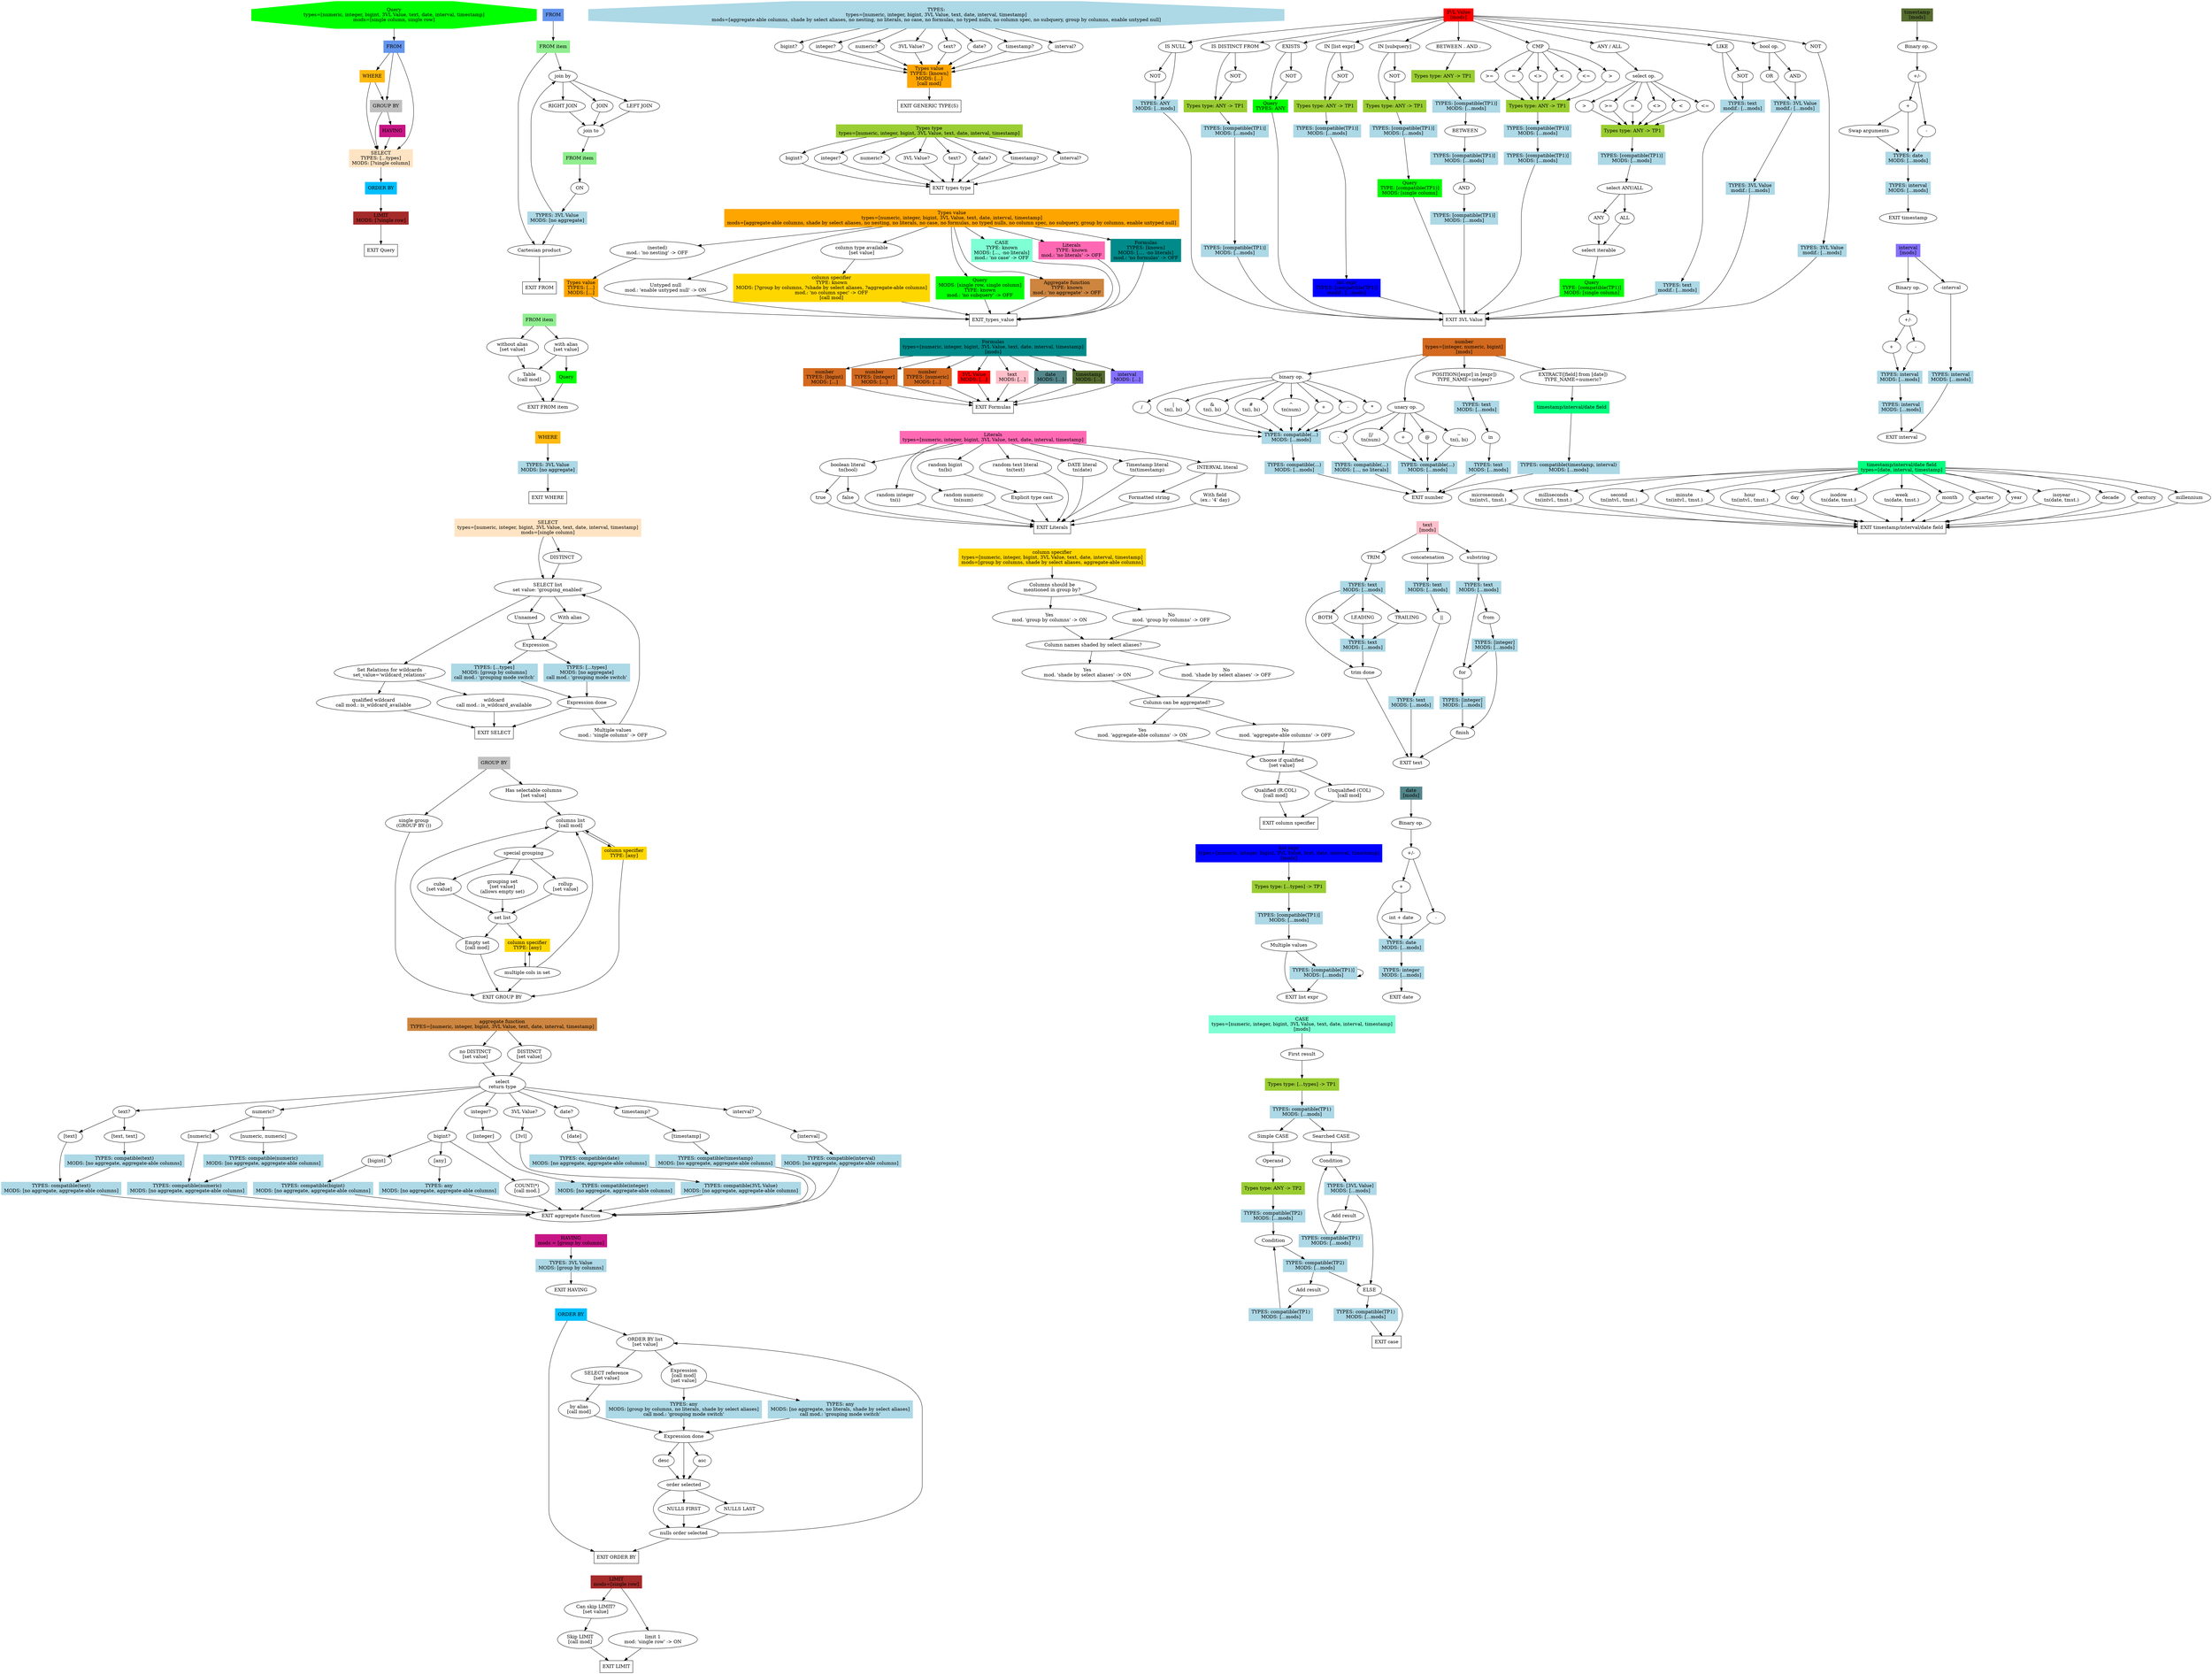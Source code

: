 # Structure is ALWAYS as follows:
# 1. General rule is place function definitions inside their own subgraphs.
# 2. Functional node begins from the node_name node.

# 3. Function definitions & calls look as follows:
# 1) Definitions:
# subgraph def_{node_name} {
#     {node_name} [
#         TYPES="[{type_name}, ...]" (multiple type variants can be choosen, none can be choosen)
#         MODS="[{mod_name}, ...]"
#         uses_wrapped_types="true" (whether to wrap types into the subgraph's type, if subgraph has an inner type)
#         ...
#     ]
#     EXIT_{node_name} [label="EXIT {node_label}"]
#     ...
# }
# 2) Calls (execution will move to a root of a different subgraph):
#     call{caller_num}_{node_name} [
#         TYPES="[{type_name}, ...]" OR "[any]" OR "[known]" OR "[compatible]" OR "[...]" (passes all argument types further),
#         MODS="[{mod_name}, ...]" OR "[...]" (passes all argument modifiers further),
#         ...
#     ]
#
# TYPE, TYPES and MOD in definitions are only for type-checking.
# All specified types of modifiers (TYPE, TYPES, MOD) are required to be passed by caller.
# If TYPES="[any]", all types are selected.
# If TYPES="[compatible]" or TYPES="[known]", the types are popped from the reprective stacks.
# from the respective stacks

# 4. Typed node (with a question mark at the end in definition label):
# {node_name} [TYPE_NAME="type_name"]
# TYPE_NAME is the name of a type listed in function declaration.
# The node will be turned off or on respective to the types passed to function call.

# 4.1 A node with a modifier
# {node_name} [modifier="[trig_name]", modifier_mode="on"/"off"]
# if `modifier` is present in the modifiers, turn the node on or off according to the modifier_mode.

# 4.2 A node with a call modifier
# {node_name} [call_modifier="[call_trig_name]"]
# if the function corresponding to call_trig_name returns true (handler registered in code),
# the node is on. Otherwise, it is off.

# 5. Exit a callable node:
# EXIT_{node_name} [label="EXIT {node_label}"]

# 6. Call a callable node with params:
# call{caller_num}_{node_name} [TYPES={...}, MODS={...}, ...]
# ... -> call...
# there can be multiple callers, so each caller should have a unique id
# values of TYPES and MOD are exact mathes to those in definition

# 7. Call a callable node without params:
# call{caller_num}_{node_name} [...]
# ... -> call...

# 8. These are ignored:
# 1) ... -> ... [color=none]
# 2) Graphviz params in [] (label, shape...)

# 9. Define a node before referencing it:
# FROM []
# Query -> FROM

# 10. Don't do this:
# ... -> ... -> ...

# 11. subgraph ignore {} is completely ignored

# 12. Do NOT use block comments /* */

# 13 [temporary]. Mark nodes that will generate a literal value with 100%
# probability as node[literal="t"]

# 14. To use modifiers provided in arguments, mark a node with modifier="MOD. NAME", modifier_mode="off" / modifier_mode="on"

digraph G {
    subgraph def_Query {
        Query [TYPES="[numeric, integer, bigint, 3VL Value, text, date, interval, timestamp]", MODS="[single column, single row]", label="Query\ntypes=[numeric, integer, bigint, 3VL Value, text, date, interval, timestamp]\nmods=[single column, single row]", shape=octagon, style=filled, color=green]
        EXIT_Query [label="EXIT Query", shape=rectangle]

        call0_FROM [label="FROM", shape=rectangle, color=cornflowerblue, style=filled]
        Query -> call0_FROM

        call0_WHERE [label="WHERE", shape=rectangle, style=filled, color=darkgoldenrod1]
        call0_FROM -> call0_WHERE

        call0_SELECT [label="SELECT\nTYPES: [...types]\nMODS: [?single column]", TYPES="[...]", MODS="[?single column]", shape=rectangle, style=filled, color=bisque]
        call0_WHERE -> call0_SELECT
        call0_FROM -> call0_SELECT
        
        call0_GROUP_BY [label="GROUP BY", shape=rectangle, style=filled, color=gray]
        call0_WHERE -> call0_GROUP_BY
        call0_FROM -> call0_GROUP_BY
        call0_GROUP_BY -> call0_SELECT

        call0_HAVING [label="HAVING", shape=rectangle, style=filled, color=mediumvioletred]
        call0_GROUP_BY -> call0_HAVING
        call0_HAVING -> call0_SELECT

        call0_ORDER_BY [label="ORDER BY", shape=rectangle, style=filled, color=deepskyblue]
        call0_SELECT -> call0_ORDER_BY

        call0_LIMIT [label="LIMIT\nMODS: [?single row]", MODS="[?single row]", shape=rectangle, style=filled, color=brown]
        call0_ORDER_BY -> call0_LIMIT
        call0_LIMIT -> EXIT_Query
    }

    subgraph def_FROM {
        FROM [shape=rectangle, color=cornflowerblue, style=filled]
        EXIT_FROM [label="EXIT FROM", shape=rectangle]

        // FROM -> EXIT_FROM

        call0_FROM_item [label="FROM item", shape=rectangle, style=filled, color=lightgreen]
        FROM -> call0_FROM_item

        FROM_join_by [label="join by"]
        call0_FROM_item -> FROM_join_by

        FROM_join_to [label="join to"]

        FROM_join_join [label="JOIN"]
        FROM_join_by -> FROM_join_join
        FROM_join_join -> FROM_join_to
        FROM_left_join [label="LEFT JOIN"]
        FROM_join_by -> FROM_left_join
        FROM_left_join -> FROM_join_to
        FROM_right_join [label="RIGHT JOIN"]
        FROM_join_by -> FROM_right_join
        FROM_right_join -> FROM_join_to
        // Reason for turning off: FULL JOIN is only supported with merge-joinable or hash-joinable join conditions
        // To turn this on, you have to provide 'no subquery' and possibly other mods to 'on' in case of full outer join
        // FROM_full_join [label="FULL JOIN"]
        // FROM_join_by -> FROM_full_join
        // FROM_full_join -> FROM_join_to

        FROM_join_on [label="ON"]
        call1_FROM_item [label="FROM item", shape=rectangle, style=filled, color=lightgreen]
        FROM_join_to -> call1_FROM_item
        call1_FROM_item -> FROM_join_on

        call83_types [TYPES="[3VL Value]", MODS="[no aggregate]", label="TYPES: 3VL Value\nMODS: [no aggregate]", shape=rectangle, style=filled, color=lightblue]
        FROM_join_on -> call83_types
        call83_types -> FROM_join_by

        FROM_cartesian_product [label="Cartesian product"]
        FROM_cartesian_product -> EXIT_FROM
        call0_FROM_item -> FROM_cartesian_product
        // FROM_cartesian_product -> call0_FROM_item
        call83_types -> FROM_cartesian_product
    }

    subgraph def_FROM_item {
        FROM_item [label="FROM item", shape=rectangle, style=filled, color=lightgreen]
        EXIT_FROM_item [label="EXIT FROM item"]

        FROM_item_alias [label="with alias\n[set value]", set_value="available_table_names"]
        FROM_item -> FROM_item_alias

        FROM_item_no_alias [label="without alias\n[set value]", set_value="available_table_names"]
        FROM_item -> FROM_item_no_alias

        FROM_item_table [label="Table\n[call mod]", call_modifier="from_table_names_available"]
        FROM_item_no_alias -> FROM_item_table
        FROM_item_alias -> FROM_item_table
        FROM_item_table -> EXIT_FROM_item

        call0_Query [label="Query", shape=rectangle, TYPES="[any]", MODS="[]", style=filled, color=green]
        FROM_item_alias -> call0_Query
        call0_Query -> EXIT_FROM_item
    }

    subgraph def_WHERE {
        WHERE [label="WHERE", shape=rectangle, style=filled, color=darkgoldenrod1]
        EXIT_WHERE [label="EXIT WHERE", shape=rectangle]

        call53_types [TYPES="[3VL Value]", MODS="[no aggregate]", label="TYPES: 3VL Value\nMODS: [no aggregate]", shape=rectangle, style=filled, color=lightblue]
        WHERE -> call53_types
        call53_types -> EXIT_WHERE
    }

    subgraph def_SELECT {
        SELECT [TYPES="[numeric, integer, bigint, 3VL Value, text, date, interval, timestamp]", MODS="[single column]", label="SELECT\ntypes=[numeric, integer, bigint, 3VL Value, text, date, interval, timestamp]\nmods=[single column]", shape=rectangle, style=filled, color=bisque]
        EXIT_SELECT [label="EXIT SELECT", shape=rectangle]

        SELECT_DISTINCT [label="DISTINCT"]
        SELECT -> SELECT_DISTINCT

        SELECT_list [label="SELECT list\nset value: 'grouping_enabled'", set_value="grouping_enabled"]
        SELECT_DISTINCT -> SELECT_list
        SELECT -> SELECT_list
        SELECT_list_multiple_values [label="Multiple values\nmod.: 'single column' -> OFF", modifier="single column", modifier_mode="off"]
        SELECT_list_multiple_values -> SELECT_list

        SELECT_unnamed_expr [label="Unnamed"]
        SELECT_expr_with_alias [label="With alias"]
        SELECT_list -> SELECT_unnamed_expr
        SELECT_list -> SELECT_expr_with_alias

        select_expr [label="Expression"]
        SELECT_unnamed_expr -> select_expr
        SELECT_expr_with_alias -> select_expr
        select_expr_done [label="Expression done"]
        select_expr_done -> SELECT_list_multiple_values
        select_expr_done -> EXIT_SELECT
        call73_types [label="TYPES: [...types]\nMODS: [group by columns]\ncall mod.: 'grouping mode switch'", TYPES="[...]", MODS="[group by columns]", call_modifier="grouping mode switch", shape=rectangle, style=filled, color=lightblue]
        select_expr -> call73_types
        call73_types -> select_expr_done
        call54_types [label="TYPES: [...types]\nMODS: [no aggregate]\ncall mod.: 'grouping mode switch'", TYPES="[...]", MODS="[no aggregate]", call_modifier="grouping mode switch", shape=rectangle, style=filled, color=lightblue]
        select_expr -> call54_types
        call54_types -> select_expr_done

        SELECT_tables_eligible_for_wildcard [label="Set Relations for wildcards\nset_value='wildcard_relations'", set_value="wildcard_relations"]
        SELECT_list -> SELECT_tables_eligible_for_wildcard

        SELECT_wildcard [label="wildcard\ncall mod.: is_wildcard_available", call_modifier="is_wildcard_available"]
        SELECT_tables_eligible_for_wildcard -> SELECT_wildcard
        // SELECT_wildcard -> SELECT_list_multiple_values
        SELECT_wildcard -> EXIT_SELECT

        SELECT_qualified_wildcard [label="qualified wildcard\ncall mod.: is_wildcard_available", call_modifier="is_wildcard_available"]
        SELECT_tables_eligible_for_wildcard -> SELECT_qualified_wildcard
        // SELECT_qualified_wildcard -> SELECT_list_multiple_values
        SELECT_qualified_wildcard -> EXIT_SELECT
    }

    subgraph def_GROUP_BY {
        GROUP_BY [label="GROUP BY", shape=rectangle, style=filled, color=gray]
        EXIT_GROUP_BY [label="EXIT GROUP BY"]

        group_by_single_group [label="single group\n(GROUP BY ())"]
        GROUP_BY -> group_by_single_group
        group_by_single_group -> EXIT_GROUP_BY

        has_accessible_columns [label="Has selectable columns\n[set value]", set_value="has_accessible_cols"]
        GROUP_BY -> has_accessible_columns
        grouping_column_list [label="columns list\n[call mod]", call_modifier="has_accessible_cols_mod"]
        has_accessible_columns -> grouping_column_list

        call1_column_spec [TYPES="[any]", MODS="[]", label="column specifier\nTYPE: [any]", shape=rectangle, style=filled, color=gold]
        grouping_column_list -> call1_column_spec
        call1_column_spec -> grouping_column_list
        call1_column_spec -> EXIT_GROUP_BY

        special_grouping [label="special grouping"]
        grouping_column_list -> special_grouping
        set_list [label="set list"]
        set_list_empty_allowed [label="Empty set\n[call mod]", call_modifier="empty set allowed"]
        set_list -> set_list_empty_allowed
        // set_list_empty_allowed -> set_list
        set_list_empty_allowed -> grouping_column_list
        set_list_empty_allowed -> EXIT_GROUP_BY

        grouping_rollup [label="rollup\n[set value]", set_value="is_grouping_sets"]
        special_grouping -> grouping_rollup
        grouping_rollup -> set_list

        grouping_cube [label="cube\n[set value]", set_value="is_grouping_sets"]
        special_grouping -> grouping_cube
        grouping_cube -> set_list

        grouping_set [label="grouping set\n[set value]\n(allows empty set)", set_value="is_grouping_sets"]
        special_grouping -> grouping_set
        grouping_set -> set_list

        call2_column_spec [TYPES="[any]", MODS="[]", label="column specifier\nTYPE: [any]", shape=rectangle, style=filled, color=gold]
        set_list -> call2_column_spec
        // call2_column_spec -> set_list
        set_multiple [label="multiple cols in set"]
        call2_column_spec -> set_multiple
        set_multiple -> call2_column_spec
        set_multiple -> EXIT_GROUP_BY
        set_multiple -> grouping_column_list
    }

    subgraph def_aggregate_function {
        aggregate_function [TYPES="[numeric, integer, bigint, 3VL Value, text, date, interval, timestamp]", label="aggregate function\nTYPES=[numeric, integer, bigint, 3VL Value, text, date, interval, timestamp]", shape=rectangle, style=filled, color=peru]
        EXIT_aggregate_function [label="EXIT aggregate function"]

        aggregate_select_return_type [label="select\nreturn type"]
        aggregate_not_distinct[label="no DISTINCT\n[set value]", set_value="distinct_aggr"]
        aggregate_function -> aggregate_not_distinct
        aggregate_not_distinct -> aggregate_select_return_type
        aggregate_distinct[label="DISTINCT\n[set value]", set_value="distinct_aggr"]
        aggregate_function -> aggregate_distinct
        aggregate_distinct -> aggregate_select_return_type


        aggregate_select_type_text[TYPE_NAME="text", label="text?"]
        aggregate_select_return_type -> aggregate_select_type_text

        arg_single_text [label="[text]"]
        aggregate_select_type_text -> arg_single_text
        call63_types [TYPES="[compatible]", label="TYPES: compatible(text)\nMODS: [no aggregate, aggregate-able columns]", MODS="[no aggregate, aggregate-able columns]", shape=rectangle, style=filled, color=lightblue]
        arg_single_text -> call63_types
        call63_types -> EXIT_aggregate_function

        arg_double_text [label="[text, text]"]
        call74_types [TYPES="[compatible]", label="TYPES: compatible(text)\nMODS: [no aggregate, aggregate-able columns]", MODS="[no aggregate, aggregate-able columns]", shape=rectangle, style=filled, color=lightblue]
        aggregate_select_type_text -> arg_double_text
        arg_double_text -> call74_types
        call74_types -> call63_types


        aggregate_select_type_numeric[TYPE_NAME="numeric", label="numeric?"]
        aggregate_select_return_type -> aggregate_select_type_numeric

        arg_single_numeric [label="[numeric]"]
        aggregate_select_type_numeric -> arg_single_numeric
        call66_types [TYPES="[compatible]", label="TYPES: compatible(numeric)\nMODS: [no aggregate, aggregate-able columns]", MODS="[no aggregate, aggregate-able columns]", shape=rectangle, style=filled, color=lightblue]
        arg_single_numeric -> call66_types
        call66_types -> EXIT_aggregate_function
        
        arg_double_numeric [label="[numeric, numeric]"]
        aggregate_select_type_numeric -> arg_double_numeric   
        call68_types[TYPES="[compatible]", label="TYPES: compatible(numeric)\nMODS: [no aggregate, aggregate-able columns]", MODS="[no aggregate, aggregate-able columns]", shape=rectangle, style=filled, color=lightblue]
        arg_double_numeric -> call68_types
        call68_types -> call66_types


        aggregate_select_type_bigint[TYPE_NAME="bigint", label="bigint?"]
        aggregate_select_return_type -> aggregate_select_type_bigint

        arg_bigint [label="[bigint]"]
        aggregate_select_type_bigint -> arg_bigint
        call75_types [TYPES="[compatible]", label="TYPES: compatible(bigint)\nMODS: [no aggregate, aggregate-able columns]", MODS="[no aggregate, aggregate-able columns]", shape=rectangle, style=filled, color=lightblue]
        arg_bigint -> call75_types
        call75_types -> EXIT_aggregate_function

        arg_bigint_any [label="[any]"]
        aggregate_select_type_bigint -> arg_bigint_any
        call65_types [TYPES="[any]", label="TYPES: any\nMODS: [no aggregate, aggregate-able columns]", MODS="[no aggregate, aggregate-able columns]", shape=rectangle, style=filled, color=lightblue]
        arg_bigint_any -> call65_types
        call65_types -> EXIT_aggregate_function

        arg_star [label="COUNT(*)\n[call mod.]", call_modifier="distinct_aggr_mod"]
        aggregate_select_type_bigint -> arg_star
        arg_star -> EXIT_aggregate_function


        aggregate_select_type_integer[TYPE_NAME="integer", label="integer?"]
        aggregate_select_return_type -> aggregate_select_type_integer

        arg_integer [label="[integer]"]
        aggregate_select_type_integer -> arg_integer
        call71_types [TYPES="[compatible]", label="TYPES: compatible(integer)\nMODS: [no aggregate, aggregate-able columns]", MODS="[no aggregate, aggregate-able columns]", shape=rectangle, style=filled, color=lightblue]
        arg_integer -> call71_types
        call71_types -> EXIT_aggregate_function


        aggregate_select_type_bool[TYPE_NAME="3VL Value", label="3VL Value?"]
        aggregate_select_return_type -> aggregate_select_type_bool

        arg_single_3vl [label="[3vl]"]
        aggregate_select_type_bool -> arg_single_3vl
        call64_types [TYPES="[compatible]", label="TYPES: compatible(3VL Value)\nMODS: [no aggregate, aggregate-able columns]", MODS="[no aggregate, aggregate-able columns]", shape=rectangle, style=filled, color=lightblue]
        arg_single_3vl -> call64_types
        call64_types -> EXIT_aggregate_function


        aggregate_select_type_date [TYPE_NAME="date", label="date?"]
        aggregate_select_return_type -> aggregate_select_type_date

        arg_date [label="[date]"]
        aggregate_select_type_date -> arg_date
        call72_types [TYPES="[compatible]", label="TYPES: compatible(date)\nMODS: [no aggregate, aggregate-able columns]", MODS="[no aggregate, aggregate-able columns]", shape=rectangle, style=filled, color=lightblue]
        arg_date -> call72_types
        call72_types -> EXIT_aggregate_function


        aggregate_select_type_timestamp [TYPE_NAME="timestamp", label="timestamp?"]
        aggregate_select_return_type -> aggregate_select_type_timestamp

        arg_timestamp [label="[timestamp]"]
        aggregate_select_type_timestamp -> arg_timestamp
        call96_types [TYPES="[compatible]", label="TYPES: compatible(timestamp)\nMODS: [no aggregate, aggregate-able columns]", MODS="[no aggregate, aggregate-able columns]", shape=rectangle, style=filled, color=lightblue]
        arg_timestamp -> call96_types
        call96_types -> EXIT_aggregate_function


        aggregate_select_type_interval [TYPE_NAME="interval", label="interval?"]
        aggregate_select_return_type -> aggregate_select_type_interval

        arg_interval [label="[interval]"]
        aggregate_select_type_interval -> arg_interval
        call90_types [TYPES="[compatible]", label="TYPES: compatible(interval)\nMODS: [no aggregate, aggregate-able columns]", MODS="[no aggregate, aggregate-able columns]", shape=rectangle, style=filled, color=lightblue]
        arg_interval -> call90_types
        call90_types -> EXIT_aggregate_function
    }

    subgraph def_HAVING {
        HAVING [label="HAVING\nmods = [group by columns]", MODS="[group by columns]", shape=rectangle, style=filled, color=mediumvioletred]
        EXIT_HAVING [label="EXIT HAVING"]

        call45_types [TYPES="[3VL Value]", MODS="[group by columns]", label="TYPES: 3VL Value\nMODS: [group by columns]", shape=rectangle, style=filled, color=lightblue]
        HAVING -> call45_types
        call45_types -> EXIT_HAVING
    }

    subgraph def_ORDER_BY {
        ORDER_BY [label="ORDER BY", shape=rectangle, style=filled, color=deepskyblue]
        EXIT_ORDER_BY [label="EXIT ORDER BY", shape=rectangle]

        ORDER_BY -> EXIT_ORDER_BY

        // order by basically functions like SELECT w/o aliases
        // but no literals are allowed, and you also can
        // reference SELECT by aliases/numbers, and the priority
        // is on the SELECT, when ambiguous between select and from.

        order_by_list [label="ORDER BY list\n[set value]", set_value="select_is_not_distinct"]
        ORDER_BY -> order_by_list
        order_by_expr_done [label="Expression done"]

        order_by_select_reference [label="SELECT reference\n[set value]", set_value="select_has_accessible_columns"]
        order_by_list -> order_by_select_reference
        order_by_select_reference_by_alias [label="by alias\n[call mod]", call_modifier="select_has_accessible_columns_mod"]
        order_by_select_reference -> order_by_select_reference_by_alias
        order_by_select_reference_by_alias -> order_by_expr_done

        order_by_expr [label="Expression\n[call mod]\n[set value]", call_modifier="select_is_not_distinct_mod", set_value="grouping_enabled"]
        order_by_list -> order_by_expr

        call84_types [label="TYPES: any\nMODS: [group by columns, no literals, shade by select aliases]\ncall mod.: 'grouping mode switch'", TYPES="[any]", MODS="[group by columns, no literals, shade by select aliases]", call_modifier="grouping mode switch", shape=rectangle, style=filled, color=lightblue]
        order_by_expr -> call84_types
        call84_types -> order_by_expr_done
        call85_types [label="TYPES: any\nMODS: [no aggregate, no literals, shade by select aliases]\ncall mod.: 'grouping mode switch'", TYPES="[any]", MODS="[no aggregate, no literals, shade by select aliases]", call_modifier="grouping mode switch", shape=rectangle, style=filled, color=lightblue]
        order_by_expr -> call85_types
        call85_types -> order_by_expr_done

        order_by_order_selected [label="order selected"]
        order_by_expr_done -> order_by_order_selected
        order_by_asc [label="asc"]
        order_by_expr_done -> order_by_asc
        order_by_asc -> order_by_order_selected
        order_by_desc [label="desc"]
        order_by_expr_done -> order_by_desc
        order_by_desc -> order_by_order_selected

        order_by_nulls_first_selected [label="nulls order selected"]
        order_by_order_selected -> order_by_nulls_first_selected
        order_by_nulls_first_selected -> order_by_list
        order_by_nulls_first_selected -> EXIT_ORDER_BY
        order_by_nulls_first [label="NULLS FIRST"]
        order_by_order_selected -> order_by_nulls_first
        order_by_nulls_first -> order_by_nulls_first_selected
        order_by_nulls_last [label="NULLS LAST"]
        order_by_order_selected -> order_by_nulls_last
        order_by_nulls_last -> order_by_nulls_first_selected
    }

    subgraph def_LIMIT {
        LIMIT [MODS="[single row]", label="LIMIT\nmods=[single row]", shape=rectangle, style=filled, color=brown]
        EXIT_LIMIT [label="EXIT LIMIT", shape=rectangle]

        query_can_skip_limit_set_val [label="Can skip LIMIT?\n[set value]", set_value="can_skip_limit"]
        LIMIT -> query_can_skip_limit_set_val
        query_can_skip_limit [label="Skip LIMIT\n[call mod]", call_modifier="can_skip_limit_mod"]
        query_can_skip_limit_set_val-> query_can_skip_limit
        query_can_skip_limit -> EXIT_LIMIT

        single_row_true [label="limit 1\nmod: 'single row' -> ON", modifier="single row", modifier_mode="on"]
        LIMIT -> single_row_true
        single_row_true -> EXIT_LIMIT

        // limit_num [label="limit [num]\nmod: 'single row' -> OFF", modifier="single row", modifier_mode="off"]
        // LIMIT -> limit_num
        // call52_types [TYPES="[integer, numeric, bigint]", MODS="[no column spec, no aggregate]", label="TYPES: [integer, numeric, bigint]\nMODS: [no column spec, no aggregate]", shape=rectangle, style=filled, color=lightblue]
        // limit_num -> call52_types
        // call52_types -> EXIT_LIMIT
    }

    subgraph def_types {
        types [TYPES="[numeric, integer, bigint, 3VL Value, text, date, interval, timestamp]", MODS="[aggregate-able columns, shade by select aliases, no nesting, no literals, no case, no formulas, no typed nulls, no column spec, no subquery, group by columns, enable untyped null, no aggregate]", label="TYPES:\ntypes=[numeric, integer, bigint, 3VL Value, text, date, interval, timestamp]\nmods=[aggregate-able columns, shade by select aliases, no nesting, no literals, no case, no formulas, no typed nulls, no column spec, no subquery, group by columns, enable untyped null]", shape=octagon, style=filled, color=lightblue]
        EXIT_types [label="EXIT GENERIC TYPE(S)", shape=rectangle]

        call0_types_value [TYPES="[known]", MODS="[...]", label="Types value\nTYPES: [known]\nMODS: [...]\n[call mod]", call_modifier="is_column_type_available_gate", shape=rectangle, style=filled, color=orange]
        call0_types_value -> EXIT_types

        types_select_type_bigint[TYPE_NAME="bigint", label="bigint?", set_value="is_column_type_available_val"]
        types -> types_select_type_bigint
        types_select_type_bigint -> call0_types_value

        types_select_type_integer[TYPE_NAME="integer", label="integer?", set_value="is_column_type_available_val"]
        types -> types_select_type_integer
        types_select_type_integer -> call0_types_value

        types_select_type_numeric[TYPE_NAME="numeric", label="numeric?", set_value="is_column_type_available_val"]
        types -> types_select_type_numeric
        types_select_type_numeric -> call0_types_value

        types_select_type_3vl[TYPE_NAME="3VL Value", label="3VL Value?", set_value="is_column_type_available_val"]
        types -> types_select_type_3vl
        types_select_type_3vl -> call0_types_value

        types_select_type_text[TYPE_NAME="text", label="text?", set_value="is_column_type_available_val"]
        types -> types_select_type_text
        types_select_type_text -> call0_types_value

        types_select_type_date[TYPE_NAME="date", label="date?", set_value="is_column_type_available_val"]
        types -> types_select_type_date
        types_select_type_date -> call0_types_value

        types_select_type_timestamp[TYPE_NAME="timestamp", label="timestamp?", set_value="is_column_type_available_val"]
        types -> types_select_type_timestamp
        types_select_type_timestamp -> call0_types_value

        types_select_type_interval[TYPE_NAME="interval", label="interval?", set_value="is_column_type_available_val"]
        types -> types_select_type_interval
        types_select_type_interval -> call0_types_value
    }

    subgraph def_types_type {
        types_type [TYPES="[numeric, integer, bigint, 3VL Value, text, date, interval, timestamp]", label="Types type\ntypes=[numeric, integer, bigint, 3VL Value, text, date, interval, timestamp]", shape=rectangle, style=filled, color=yellowgreen]
        EXIT_types_type [label="EXIT types type", shape=rectangle]

        types_type_bigint[TYPE_NAME="bigint", label="bigint?"]
        types_type -> types_type_bigint
        types_type_bigint -> EXIT_types_type

        types_type_integer[TYPE_NAME="integer", label="integer?"]
        types_type -> types_type_integer
        types_type_integer -> EXIT_types_type

        types_type_numeric[TYPE_NAME="numeric", label="numeric?"]
        types_type -> types_type_numeric
        types_type_numeric -> EXIT_types_type

        types_type_3vl[TYPE_NAME="3VL Value", label="3VL Value?"]
        types_type -> types_type_3vl
        types_type_3vl -> EXIT_types_type

        types_type_text[TYPE_NAME="text", label="text?"]
        types_type -> types_type_text
        types_type_text -> EXIT_types_type

        types_type_date[TYPE_NAME="date", label="date?"]
        types_type -> types_type_date
        types_type_date -> EXIT_types_type

        types_type_timestamp[TYPE_NAME="timestamp", label="timestamp?"]
        types_type -> types_type_timestamp
        types_type_timestamp -> EXIT_types_type

        types_type_interval[TYPE_NAME="interval", label="interval?"]
        types_type -> types_type_interval
        types_type_interval -> EXIT_types_type
    }

    subgraph def_types_value {
        types_value [TYPES="[numeric, integer, bigint, 3VL Value, text, date, interval, timestamp]", MODS="[aggregate-able columns, shade by select aliases, no nesting, no literals, no case, no formulas, no typed nulls, no column spec, no subquery, group by columns, enable untyped null, no aggregate]", label="Types value\ntypes=[numeric, integer, bigint, 3VL Value, text, date, interval, timestamp]\nmods=[aggregate-able columns, shade by select aliases, no nesting, no literals, no case, no formulas, no typed nulls, no column spec, no subquery, group by columns, enable untyped null]", shape=rectangle, style=filled, color=orange]
        EXIT_types_value [shape=rectangle]

        types_value_nested [label="(nested)\nmod.: 'no nesting' -> OFF", modifier="no nesting", modifier_mode="off"]
        types_value -> types_value_nested
        call1_types_value [TYPES="[...]", MODS="[...]", label="Types value\nTYPES: [...]\nMODS: [...]", shape=rectangle, style=filled, color=orange]
        types_value_nested -> call1_types_value
        call1_types_value -> EXIT_types_value

        types_value_null [label="Untyped null\nmod.: 'enable untyped null' -> ON", modifier="enable untyped null", modifier_mode="on"]
        types_value -> types_value_null
        types_value_null -> EXIT_types_value

        // types_value_typed_null [label="Typed null\n// mod.: 'no typed nulls' -> OFF", modifier="no typed nulls", modifier_mode="off"]
        // types_value -> types_value_typed_null
        // types_value_typed_null -> EXIT_types_value

        column_type_available [label="column type available\n[set value]", set_value="is_column_type_available_val"]
        types_value -> column_type_available
        call0_column_spec [TYPES="[known]", MODS="[?group by columns, ?shade by select aliases, ?aggregate-able columns]", modifier="no column spec", modifier_mode="off", call_modifier="is_column_type_available_gate", label="column specifier\nTYPE: known\nMODS: [?group by columns, ?shade by select aliases, ?aggregate-able columns]\nmod.: 'no column spec' -> OFF\n[call mod]", shape=rectangle, style=filled, color=gold]
        column_type_available -> call0_column_spec
        call0_column_spec -> EXIT_types_value

        call1_Query [TYPES="[known]", MODS="[single row, single column]", label="Query\nMODS: [single row, single column]\nTYPE: known\nmod.: 'no subquery' -> OFF", modifier="no subquery", modifier_mode="off", shape=rectangle, style=filled, color=green]
        types_value -> call1_Query
        call1_Query -> EXIT_types_value

        call0_aggregate_function [TYPES="[known]", modifier="no aggregate", modifier_mode="off", label="Aggregate function\nTYPE: known\nmod.: 'no aggregate' -> OFF", shape=rectangle, style=filled, color=peru]
        types_value -> call0_aggregate_function
        call0_aggregate_function -> EXIT_types_value

        call0_case [TYPES="[known]", MODS="[..., -no literals]", modifier="no case", modifier_mode="off", label="CASE\nTYPE: known\nMODS: [..., -no literals]\nmod.: 'no case' -> OFF", shape=rectangle, style=filled, color=aquamarine]
        types_value -> call0_case
        call0_case -> EXIT_types_value

        call0_literals [TYPES="[known]", modifier="no literals", modifier_mode="off", label="Literals\nTYPE: known\nmod.: 'no literals' -> OFF", shape=rectangle, style=filled, color=hotpink]
        types_value -> call0_literals
        call0_literals -> EXIT_types_value

        call0_formulas [TYPES="[known]", MODS="[..., -no literals]", modifier="no formulas", modifier_mode="off", label="Formulas\nTYPES: [known]\nMODS: [..., -no literals]\nmod.: 'no formulas' -> OFF", shape=rectangle, style=filled, color=darkcyan]
        types_value -> call0_formulas
        call0_formulas -> EXIT_types_value
    }

    subgraph def_formulas {
        formulas [label="Formulas\ntypes=[numeric, integer, bigint, 3VL Value, text, date, interval, timestamp]\n[mods]", TYPES="[numeric, integer, bigint, 3VL Value, text, date, interval, timestamp]", MODS="[]", shape=rectangle, style=filled, color=darkcyan]
        EXIT_formulas [label="EXIT Formulas", shape=rectangle]

        call2_number [label="number\nTYPES: [bigint]\nMODS: [...]", TYPE_NAME="bigint", TYPES="[bigint]", MODS="[...]", shape=rectangle, style=filled, color=chocolate]
        formulas -> call2_number
        call2_number -> EXIT_formulas

        call1_number [label="number\nTYPES: [integer]\nMODS: [...]", TYPE_NAME="integer", TYPES="[integer]", MODS="[...]", shape=rectangle, style=filled, color=chocolate]
        formulas -> call1_number
        call1_number -> EXIT_formulas

        call0_number [label="number\nTYPES: [numeric]\nMODS: [...]", TYPE_NAME="numeric", TYPES="[numeric]", MODS="[...]", shape=rectangle, style=filled, color=chocolate]
        formulas -> call0_number
        call0_number -> EXIT_formulas

        call1_VAL_3 [label="3VL Value\nMODS: [...]", MODS="[...]", TYPE_NAME="3VL Value", shape=rectangle, style=filled, color=red]
        formulas -> call1_VAL_3
        call1_VAL_3 -> EXIT_formulas

        call0_text [label="text\nMODS: [...]", MODS="[...]", TYPE_NAME="text", shape=rectangle, style=filled, color=pink]
        formulas -> call0_text
        call0_text -> EXIT_formulas

        call0_date [label="date\nMODS: [...]", MODS="[...]", TYPE_NAME="date", shape=rectangle, style=filled, color=cadetblue4]
        formulas -> call0_date
        call0_date -> EXIT_formulas

        call0_timestamp [label="timestamp\nMODS: [...]", MODS="[...]", TYPE_NAME="timestamp", shape=rectangle, style=filled, color=darkolivegreen]
        formulas -> call0_timestamp
        call0_timestamp -> EXIT_formulas

        call0_interval [label="interval\nMODS: [...]", MODS="[...]", TYPE_NAME="interval", shape=rectangle, style=filled, color=lightslateblue]
        formulas -> call0_interval
        call0_interval -> EXIT_formulas
    }

    subgraph def_literals {
        literals [label="Literals\ntypes=[numeric, integer, bigint, 3VL Value, text, date, interval, timestamp]", TYPES="[numeric, integer, bigint, 3VL Value, text, date, interval, timestamp]", shape=rectangle, style=filled, color=hotpink]
        EXIT_literals [label="EXIT Literals", shape=rectangle]

        bool_literal [label="boolean literal\ntn(bool)", TYPE_NAME="3VL Value"]
        literals -> bool_literal
        true []
        bool_literal -> true
        true -> EXIT_literals
        false []
        bool_literal -> false
        false -> EXIT_literals

        number_literal_integer [label="random integer\ntn(i)", TYPE_NAME="integer"]
        literals -> number_literal_integer
        number_literal_integer -> EXIT_literals
        number_literal_numeric [label="random numeric\ntn(num)", TYPE_NAME="numeric"]
        literals -> number_literal_numeric
        number_literal_numeric -> EXIT_literals
        number_literal_bigint [label="random bigint\ntn(bi)", TYPE_NAME="bigint"]
        literals -> number_literal_bigint
        // number_literal_bigint -> EXIT_literals

        literals_explicit_cast [label="Explicit type cast"]
        number_literal_bigint -> literals_explicit_cast
        literals_explicit_cast -> EXIT_literals

        text_literal [label="random text literal\ntn(text)", TYPE_NAME="text"]
        literals -> text_literal
        text_literal -> EXIT_literals

        date_literal [label="DATE literal\ntn(date)", TYPE_NAME="date"]
        literals -> date_literal
        date_literal -> EXIT_literals

        timestamp_literal [label="Timestamp literal\ntn(timestamp)", TYPE_NAME="timestamp"]
        literals -> timestamp_literal
        timestamp_literal -> EXIT_literals

        interval_literal [label="INTERVAL literal", TYPE_NAME="interval"]
        literals -> interval_literal
        interval_literal_format_string [label="Formatted string"]
        interval_literal -> interval_literal_format_string
        interval_literal_format_string -> EXIT_literals
        interval_literal_with_field [label="With field\n(ex.: '4' day)"]
        interval_literal -> interval_literal_with_field
        interval_literal_with_field -> EXIT_literals
    }

    subgraph def_case {
        case [TYPES="[numeric, integer, bigint, 3VL Value, text, date, interval, timestamp]", MODS="[]", label="CASE\ntypes=[numeric, integer, bigint, 3VL Value, text, date, interval, timestamp]\n[mods]", shape=rectangle, style=filled, color=aquamarine]
        EXIT_case [label="EXIT case", shape=rectangle]

        case_first_result [label="First result"]
        case -> case_first_result
        call7_types_type [TYPES="[...]", label="Types type: [...types] -> TP1", shape=rectangle, color=yellowgreen, style=filled]
        case_first_result -> call7_types_type
        call82_types [TYPES="[compatible]", label="TYPES: compatible(TP1)\nMODS: [...mods]", MODS="[...]", shape=rectangle, style=filled, color=lightblue]
        call7_types_type -> call82_types
        
        case_else [label="ELSE"]
        call81_types [TYPES="[compatible]", label="TYPES: compatible(TP1)\nMODS: [...mods]", MODS="[...]", shape=rectangle, style=filled, color=lightblue]
        case_else -> call81_types
        call81_types -> EXIT_case
        case_else -> EXIT_case

        simple_case [label="Simple CASE"]
        call82_types -> simple_case

        simple_case_operand [label="Operand"]
        simple_case -> simple_case_operand
        call8_types_type [TYPES="[any]", label="Types type: ANY -> TP2", shape=rectangle, color=yellowgreen, style=filled]
        simple_case_operand -> call8_types_type
        call78_types [TYPES="[compatible]", MODS="[...]", label="TYPES: compatible(TP2)\nMODS: [...mods]", shape=rectangle, style=filled, color=lightblue]
        call8_types_type -> call78_types

        simple_case_condition [label="Condition"]
        call78_types -> simple_case_condition
        call79_types [TYPES="[compatible]", label="TYPES: compatible(TP2)\nMODS: [...mods]", MODS="[...]", shape=rectangle, style=filled, color=lightblue]
        simple_case_condition -> call79_types
        call79_types -> case_else

        simple_case_result [label="Add result"]
        call79_types -> simple_case_result
        call80_types [TYPES="[compatible]", label="TYPES: compatible(TP1)\nMODS: [...mods]", MODS="[...]", shape=rectangle, style=filled, color=lightblue]
        simple_case_result -> call80_types
        call80_types -> simple_case_condition

        searched_case [label="Searched CASE"]
        call82_types -> searched_case

        searched_case_condition [label="Condition"]
        searched_case -> searched_case_condition
        call76_types [TYPES="[3VL Value]", label="TYPES: [3VL Value]\nMODS: [...mods]", MODS="[...]", shape=rectangle, style=filled, color=lightblue]
        searched_case_condition -> call76_types
        call76_types -> case_else

        searched_case_result [label="Add result"]
        call76_types -> searched_case_result
        call77_types [TYPES="[compatible]", label="TYPES: compatible(TP1)\nMODS: [...mods]", MODS="[...]", shape=rectangle, style=filled, color=lightblue]
        searched_case_result -> call77_types
        call77_types -> searched_case_condition
    }

    subgraph def_column_spec {
        column_spec [TYPES="[numeric, integer, bigint, 3VL Value, text, date, interval, timestamp]", MODS="[group by columns, shade by select aliases, aggregate-able columns]", label="column specifier\ntypes=[numeric, integer, bigint, 3VL Value, text, date, interval, timestamp]\nmods=[group by columns, shade by select aliases, aggregate-able columns]", shape=rectangle, style=filled, color=gold]
        EXIT_column_spec [label="EXIT column specifier", shape=rectangle]

        column_spec_mentioned_in_group_by [label="Columns should be\nmentioned in group by?"]
        column_spec -> column_spec_mentioned_in_group_by
        column_spec_mentioned_in_group_by_yes [label="Yes\nmod. 'group by columns' -> ON", modifier="group by columns", modifier_mode="on"]
        column_spec_mentioned_in_group_by -> column_spec_mentioned_in_group_by_yes
        column_spec_mentioned_in_group_by_no [label="No\nmod. 'group by columns' -> OFF", modifier="group by columns", modifier_mode="off"]
        column_spec_mentioned_in_group_by -> column_spec_mentioned_in_group_by_no

        column_spec_shaded_by_select [label="Column names shaded by select aliases?"]
        column_spec_mentioned_in_group_by_yes -> column_spec_shaded_by_select
        column_spec_mentioned_in_group_by_no -> column_spec_shaded_by_select
        column_spec_shaded_by_select_yes [label="Yes\nmod. 'shade by select aliases' -> ON", modifier="shade by select aliases", modifier_mode="on"]
        column_spec_shaded_by_select -> column_spec_shaded_by_select_yes
        column_spec_shaded_by_select_no [label="No\nmod. 'shade by select aliases' -> OFF", modifier="shade by select aliases", modifier_mode="off"]
        column_spec_shaded_by_select -> column_spec_shaded_by_select_no

        column_spec_aggregatable_columns [label="Column can be aggregated?"]
        column_spec_shaded_by_select_yes -> column_spec_aggregatable_columns
        column_spec_shaded_by_select_no -> column_spec_aggregatable_columns
        column_spec_aggregatable_columns_yes [label="Yes\nmod. 'aggregate-able columns' -> ON", modifier="aggregate-able columns", modifier_mode="on"]
        column_spec_aggregatable_columns -> column_spec_aggregatable_columns_yes
        column_spec_aggregatable_columns_no [label="No\nmod. 'aggregate-able columns' -> OFF", modifier="aggregate-able columns", modifier_mode="off"]
        column_spec_aggregatable_columns -> column_spec_aggregatable_columns_no

        column_spec_choose_qualified [label="Choose if qualified\n[set value]", set_value="name_accessibility_of_selected_types_value"]
        column_spec_aggregatable_columns_yes -> column_spec_choose_qualified
        column_spec_aggregatable_columns_no -> column_spec_choose_qualified

        qualified_column_name [label="Qualified (R.COL)\n[call mod]", call_modifier="selected_types_accessible_by_naming_method"]
        column_spec_choose_qualified -> qualified_column_name
        qualified_column_name -> EXIT_column_spec

        unqualified_column_name [label="Unqualified (COL)\n[call mod]", call_modifier="selected_types_accessible_by_naming_method"]
        column_spec_choose_qualified -> unqualified_column_name
        unqualified_column_name -> EXIT_column_spec
    }

    subgraph def_list_expr {
        list_expr [TYPES="[numeric, integer, bigint, 3VL Value, text, date, interval, timestamp]", MODS="[]", label="list expr\ntypes=[numeric, integer, bigint, 3VL Value, text, date, interval, timestamp]\n[mods]", shape=rectangle, style=filled, color=blue]
        EXIT_list_expr[label="EXIT list expr"]

        call6_types_type [TYPES="[...]", label="Types type: [...types] -> TP1", shape=rectangle, color=yellowgreen, style=filled]
        list_expr -> call6_types_type
        call16_types [TYPES="[compatible]", MODS="[...]", label="TYPES: [compatible(TP1)]\nMODS: [...mods]", shape=rectangle, style=filled, color=lightblue]
        call6_types_type -> call16_types

        list_expr_multiple_values [label="Multiple values"]
        call16_types -> list_expr_multiple_values

        call49_types [TYPES="[compatible]", label="TYPES: [compatible(TP1)]\nMODS: [...mods]", MODS="[...]", shape=rectangle, style=filled, color=lightblue]
        list_expr_multiple_values -> call49_types
        list_expr_multiple_values -> EXIT_list_expr
        call49_types -> call49_types

        call49_types -> EXIT_list_expr
    }

    subgraph def_VAL_3 {
        VAL_3 [shape=rectangle, label="3VL Value\n[mods]", MODS="[]", style=filled, color=red]
        EXIT_VAL_3 [shape=rectangle, label="EXIT 3VL Value"]

        IsNull [label="IS NULL"]
        call55_types [TYPES="[any]", MODS="[...]", label="TYPES: ANY\nMODS: [...mods]", shape=rectangle, color=lightblue, style=filled]
        VAL_3 -> IsNull
        IsNull -> call55_types
        IsNull_not [label="NOT"]
        IsNull -> IsNull_not
        IsNull_not -> call55_types
        call55_types -> EXIT_VAL_3

        IsDistinctFrom [label="IS DISTINCT FROM"]
        VAL_3 -> IsDistinctFrom
        IsDistinctNOT [label="NOT"]
        IsDistinctFrom -> IsDistinctNOT
        call0_types_type [TYPES="[any]", label="Types type: ANY -> TP1", shape=rectangle, color=yellowgreen, style=filled]
        IsDistinctFrom -> call0_types_type
        IsDistinctNOT -> call0_types_type
        call56_types [TYPES="[compatible]", MODS="[...]", label="TYPES: [compatible(TP1)]\nMODS: [...mods]", shape=rectangle, color=lightblue, style=filled]
        call0_types_type -> call56_types
        call21_types [TYPES="[compatible]", MODS="[...]", label="TYPES: [compatible(TP1)]\nMODS: [...mods]", shape=rectangle, color=lightblue, style=filled]
        call56_types -> call21_types
        call21_types -> EXIT_VAL_3

        Exists_not [label="NOT"]
        Exists [label="EXISTS"]
        call2_Query [TYPES="[any]", MODS="[]", label="Query\nTYPES: ANY", shape=rectangle, style=filled, color=green]
        VAL_3 -> Exists
        Exists -> call2_Query
        call2_Query -> EXIT_VAL_3
        Exists -> Exists_not
        Exists_not -> call2_Query

        InList[label="IN [list expr]"]
        VAL_3 -> InList
        InListNot [label="NOT"]
        InList -> InListNot
        call3_types_type [TYPES="[any]", label="Types type: ANY -> TP1", shape=rectangle, color=yellowgreen, style=filled]
        InListNot -> call3_types_type
        InList -> call3_types_type
        call57_types [TYPES="[compatible]", MODS="[...]", label="TYPES: [compatible(TP1)]\nMODS: [...mods]", shape=rectangle, color=lightblue, style=filled]
        call3_types_type -> call57_types
        call1_list_expr [TYPES="[compatible]", MODS="[...]", label="list expr\nTYPES: [compatible(TP1)]\nmodif.: [...mods]", shape=rectangle, style=filled, color=blue]
        call57_types -> call1_list_expr
        call1_list_expr -> EXIT_VAL_3

        InSubquery[label="IN [subquery]"]
        VAL_3 -> InSubquery
        InSubqueryNot [label="NOT"]
        InSubquery -> InSubqueryNot
        call4_types_type [TYPES="[any]", label="Types type: ANY -> TP1", shape=rectangle, color=yellowgreen, style=filled]
        InSubquery -> call4_types_type
        InSubqueryNot -> call4_types_type
        call58_types [TYPES="[compatible]", MODS="[...]", label="TYPES: [compatible(TP1)]\nMODS: [...mods]", shape=rectangle, color=lightblue, style=filled]
        call4_types_type -> call58_types
        call3_Query [TYPES="[compatible]", MODS="[single column]", label="Query\nTYPE: [compatible(TP1)]\nMODS: [single column]", shape=rectangle, style=filled, color=green]
        call58_types -> call3_Query
        call3_Query -> EXIT_VAL_3

        Between[label="BETWEEN . AND ."]
        VAL_3 -> Between
        call5_types_type [TYPES="[any]", label="Types type: ANY -> TP1", shape=rectangle, color=yellowgreen, style=filled]
        Between -> call5_types_type
        call59_types [TYPES="[compatible]", MODS="[...]", label="TYPES: [compatible(TP1)]\nMODS: [...mods]", shape=rectangle, color=lightblue, style=filled]
        call5_types_type -> call59_types
        BetweenBetween [label="BETWEEN"]
        call59_types -> BetweenBetween
        call22_types [TYPES="[compatible]", MODS="[...]", label="TYPES: [compatible(TP1)]\nMODS: [...mods]", shape=rectangle, style=filled, color=lightblue]
        BetweenBetween -> call22_types
        BetweenBetweenAnd [label="AND"]
        call22_types -> BetweenBetweenAnd
        call23_types [TYPES="[compatible]", MODS="[...]", label="TYPES: [compatible(TP1)]\nMODS: [...mods]", shape=rectangle, style=filled, color=lightblue]
        BetweenBetweenAnd -> call23_types
        call23_types -> EXIT_VAL_3

        BinaryComp[label="CMP"]
        VAL_3 -> BinaryComp
        BinaryCompEqual [label="="]
        BinaryComp -> BinaryCompEqual
        BinaryCompUnEqual [label="<>"]
        BinaryComp -> BinaryCompUnEqual
        BinaryCompLess [label="<"]
        BinaryComp -> BinaryCompLess
        BinaryCompLessEqual [label="<="]
        BinaryComp -> BinaryCompLessEqual
        BinaryCompGreater [label=">"]
        BinaryComp -> BinaryCompGreater
        BinaryCompGreaterEqual [label=">="]
        BinaryComp -> BinaryCompGreaterEqual
        call1_types_type [TYPES="[any]", label="Types type: ANY -> TP1", shape=rectangle, color=yellowgreen, style=filled]
        BinaryCompEqual -> call1_types_type
        BinaryCompUnEqual -> call1_types_type
        BinaryCompLess -> call1_types_type
        BinaryCompLessEqual -> call1_types_type
        BinaryCompGreater -> call1_types_type
        BinaryCompGreaterEqual -> call1_types_type
        call60_types [TYPES="[compatible]", MODS="[...]", label="TYPES: [compatible(TP1)]\nMODS: [...mods]", shape=rectangle, style=filled, color=lightblue]
        call1_types_type -> call60_types
        call24_types [TYPES="[compatible]", MODS="[...]", label="TYPES: [compatible(TP1)]\nMODS: [...mods]", shape=rectangle, style=filled, color=lightblue]
        call60_types -> call24_types
        call24_types -> EXIT_VAL_3

        AnyAll[label="ANY / ALL"]
        VAL_3 -> AnyAll
        //
        AnyAllSelectOp[label="select op."]
        AnyAll -> AnyAllSelectOp
        call2_types_type [TYPES="[any]", label="Types type: ANY -> TP1", shape=rectangle, color=yellowgreen, style=filled]
        AnyAllEqual [label="="]
        AnyAllSelectOp -> AnyAllEqual
        AnyAllEqual -> call2_types_type
        AnyAllUnEqual [label="<>"]
        AnyAllSelectOp -> AnyAllUnEqual
        AnyAllUnEqual -> call2_types_type
        AnyAllLess [label="<"]
        AnyAllSelectOp -> AnyAllLess
        AnyAllLess -> call2_types_type
        AnyAllLessEqual [label="<="]
        AnyAllSelectOp -> AnyAllLessEqual
        AnyAllLessEqual -> call2_types_type
        AnyAllGreater [label=">"]
        AnyAllSelectOp -> AnyAllGreater
        AnyAllGreater -> call2_types_type
        AnyAllGreaterEqual [label=">="]
        AnyAllSelectOp -> AnyAllGreaterEqual
        AnyAllGreaterEqual -> call2_types_type
        //
        call61_types [TYPES="[compatible]", MODS="[...]", label="TYPES: [compatible(TP1)]\nMODS: [...mods]", shape=rectangle, color=lightblue, style=filled]
        call2_types_type -> call61_types
        AnyAllAnyAll[label="select ANY/ALL"]
        call61_types -> AnyAllAnyAll 
        AnyAllAnyAllAny[label="ANY"]
        AnyAllAnyAll -> AnyAllAnyAllAny
        AnyAllAnyAllAll[label="ALL"]
        AnyAllAnyAll -> AnyAllAnyAllAll
        //
        AnyAllSelectIter[label="select iterable"]
        AnyAllAnyAllAny -> AnyAllSelectIter
        AnyAllAnyAllAll -> AnyAllSelectIter
        call4_Query [TYPES="[compatible]", MODS="[single column]", label="Query\nTYPE: [compatible(TP1)]\nMODS: [single column]", shape=rectangle, style=filled, color=green]
        AnyAllSelectIter -> call4_Query
        call4_Query -> EXIT_VAL_3

        BinaryStringLike[label="LIKE"]
        VAL_3 -> BinaryStringLike
        BinaryStringLikeNot [label="NOT"]
        BinaryStringLike -> BinaryStringLikeNot
        call25_types [MODS="[...]", TYPES="[text]", label="TYPES: text\nmodif.: [...mods]", shape=rectangle, style=filled, color=lightblue]
        BinaryStringLike -> call25_types
        BinaryStringLikeNot -> call25_types
        call26_types [MODS="[...]", TYPES="[text]", label="TYPES: text\nmodif.: [...mods]", shape=rectangle, style=filled, color=lightblue]
        call25_types -> call26_types
        call26_types -> EXIT_VAL_3

        BinaryBooleanOpV3[label="bool op."]
        VAL_3 -> BinaryBooleanOpV3
        BinaryBooleanOpV3AND [label="AND"]
        BinaryBooleanOpV3 -> BinaryBooleanOpV3AND
        BinaryBooleanOpV3OR [label="OR"]
        BinaryBooleanOpV3 -> BinaryBooleanOpV3OR
        call27_types [MODS="[...]", TYPES="[3VL Value]", label="TYPES: 3VL Value\nmodif.: [...mods]", shape=rectangle, style=filled, color=lightblue]
        BinaryBooleanOpV3AND -> call27_types
        BinaryBooleanOpV3OR -> call27_types
        call28_types [MODS="[...]", TYPES="[3VL Value]", label="TYPES: 3VL Value\nmodif.: [...mods]", shape=rectangle, style=filled, color=lightblue]
        call27_types -> call28_types
        call28_types -> EXIT_VAL_3

        UnaryNot_VAL_3[label="NOT"]
        call30_types [MODS="[...]", TYPES="[3VL Value]", label="TYPES: 3VL Value\nmodif.: [...mods]", shape=rectangle, style=filled, color=lightblue]
        VAL_3 -> UnaryNot_VAL_3
        UnaryNot_VAL_3 -> call30_types
        call30_types -> EXIT_VAL_3
    }

    subgraph def_number {
        number [shape=rectangle, label="number\ntypes=[integer, numeric, bigint]\n[mods]", TYPES="[integer, numeric, bigint]", MODS="[]", style=filled, color=chocolate]
        EXIT_number [label="EXIT number"]

        BinaryNumberOp[label="binary op."]
        number -> BinaryNumberOp
        call47_types [TYPES="[compatible]", MODS="[...]", label="TYPES: compatible(...)\nMODS: [...mods]", shape=rectangle, style=filled, color=lightblue]
        binary_number_plus [label="+"]
        BinaryNumberOp -> binary_number_plus
        binary_number_plus -> call47_types
        binary_number_minus [label="-"]
        BinaryNumberOp -> binary_number_minus
        binary_number_minus -> call47_types
        binary_number_mul [label="*"]
        BinaryNumberOp -> binary_number_mul
        binary_number_mul -> call47_types
        binary_number_div [label="/"]
        BinaryNumberOp -> binary_number_div
        binary_number_div -> call47_types
        binary_number_bin_or [label="|\ntn(i, bi)", TYPE_NAME="[integer, bigint]"]
        BinaryNumberOp -> binary_number_bin_or
        binary_number_bin_or -> call47_types
        binary_number_bin_and [label="&\ntn(i, bi)", TYPE_NAME="[integer, bigint]"]
        BinaryNumberOp -> binary_number_bin_and
        binary_number_bin_and -> call47_types
        binary_number_bin_xor [label="#\ntn(i, bi)", TYPE_NAME="[integer, bigint]"]
        BinaryNumberOp -> binary_number_bin_xor
        binary_number_bin_xor -> call47_types
        binary_number_exp [label="^\ntn(num)", TYPE_NAME="numeric"]
        BinaryNumberOp -> binary_number_exp
        binary_number_exp -> call47_types
        call48_types [TYPES="[compatible]", MODS="[...]", label="TYPES: compatible(...)\nMODS: [...mods]", shape=rectangle, style=filled, color=lightblue]
        call47_types -> call48_types
        call48_types -> EXIT_number

        UnaryNumberOp [label="unary op."]
        call1_types [TYPES="[compatible]", MODS="[...]", label="TYPES: compatible(...)\nMODS: [...mods]", shape=rectangle, style=filled, color=lightblue]
        number -> UnaryNumberOp
        unary_number_plus[label="+"]
        UnaryNumberOp -> unary_number_plus
        unary_number_plus -> call1_types
        unary_number_abs [label="@"]
        UnaryNumberOp -> unary_number_abs
        unary_number_abs -> call1_types
        unary_number_bin_not [label="~\ntn(i, bi)", TYPE_NAME="[integer, bigint]"]
        UnaryNumberOp -> unary_number_bin_not
        unary_number_bin_not -> call1_types
        // unary_number_sq_root [label="|/\ntn(num)", TYPE_NAME="numeric"]
        // UnaryNumberOp -> unary_number_sq_root
        // unary_number_sq_root -> call1_types
        unary_number_cub_root [label="||/\ntn(num)", TYPE_NAME="numeric"]
        UnaryNumberOp -> unary_number_cub_root
        unary_number_cub_root -> call1_types
        call1_types -> EXIT_number
        // postgres treats -3 like a literal, but parser treats it like - and 1
        // so we take "-" to actual literals generation. But the expression '-' (like in "-(4 + 1)") is here
        call89_types [TYPES="[compatible]", MODS="[..., no literals]", label="TYPES: compatible(...)\nMODS: [..., no literals]", shape=rectangle, style=filled, color=lightblue]
        unary_number_minus[label="-"]
        UnaryNumberOp -> unary_number_minus
        unary_number_minus -> call89_types
        call89_types -> EXIT_number

        number_string_position [label="POSITION([expr] in [expr])\nTYPE_NAME=integer?", TYPE_NAME="integer"]
        number -> number_string_position
        call2_types [TYPES="[text]", MODS="[...]", label="TYPES: text\nMODS: [...mods]", shape=rectangle, style=filled, color=lightblue]
        number_string_position -> call2_types
        string_position_in [label="in"]
        call2_types -> string_position_in
        call3_types [TYPES="[text]", MODS="[...]", label="TYPES: text\nMODS: [...mods]", shape=rectangle, style=filled, color=lightblue]
        string_position_in -> call3_types
        call3_types -> EXIT_number

        number_extract_field_from_date [label="EXTRACT([field] from [date])\nTYPE_NAME=numeric?", TYPE_NAME="numeric"]
        number -> number_extract_field_from_date
        call0_select_datetime_field [label="timestamp/interval/date field", shape=rectangle, style=filled, color=springgreen]
        number_extract_field_from_date -> call0_select_datetime_field
        call97_types [TYPES="[compatible]", MODS="[...]", label="TYPES: compatible(timestamp, interval)\nMODS: [...mods]", shape=rectangle, style=filled, color=lightblue]
        call0_select_datetime_field -> call97_types
        call97_types -> EXIT_number
    }

    subgraph def_text {
        text [label="text\n[mods]", MODS="[]", shape=rectangle, style=filled, color=pink]
        EXIT_text [label="EXIT text"]

        text_trim[label="TRIM"]
        text -> text_trim
        call6_types [TYPES="[text]", MODS="[...]", label="TYPES: text\nMODS: [...mods]", shape=rectangle, style=filled, color=lightblue]
        text_trim -> call6_types
        call5_types [TYPES="[text]", MODS="[...]", label="TYPES: text\nMODS: [...mods]", shape=rectangle, style=filled, color=lightblue]
        BOTH []
        call6_types -> BOTH
        BOTH -> call5_types
        LEADING []
        call6_types -> LEADING
        LEADING -> call5_types
        TRAILING []
        call6_types -> TRAILING
        TRAILING -> call5_types
        text_trim_done [label="trim done"]
        call6_types -> text_trim_done
        call5_types -> text_trim_done
        text_trim_done -> EXIT_text

        text_concat [label="concatenation"]
        text -> text_concat
        call7_types [TYPES="[text]", MODS="[...]", label="TYPES: text\nMODS: [...mods]", shape=rectangle, style=filled, color=lightblue]
        text_concat -> call7_types
        text_concat_concat [label="||"]
        call7_types -> text_concat_concat
        call8_types [TYPES="[text]", MODS="[...]", label="TYPES: text\nMODS: [...mods]", shape=rectangle, style=filled, color=lightblue]
        text_concat_concat -> call8_types
        call8_types -> EXIT_text

        text_substring[label="substring"]
        text -> text_substring
        call9_types [TYPES="[text]", MODS="[...]", label="TYPES: text\nMODS: [...mods]", shape=rectangle, style=filled, color=lightblue]
        text_substring -> call9_types
        text_substring_from [label="from"]
        text_substring_for [label="for"]
        call9_types -> text_substring_from
        call9_types -> text_substring_for
        text_substring_end [label="finish"]
        call10_types [TYPES="[integer]", MODS="[...]", label="TYPES: [integer]\nMODS: [...mods]", shape=rectangle, style=filled, color=lightblue]
        text_substring_from -> call10_types
        call10_types -> text_substring_for
        call10_types -> text_substring_end
        call11_types [TYPES="[integer]", MODS="[...]", label="TYPES: [integer]\nMODS: [...mods]", shape=rectangle, style=filled, color=lightblue]
        text_substring_for -> call11_types
        call11_types -> text_substring_end
        text_substring_end -> EXIT_text
    }

    subgraph def_date {
        date [label="date\n[mods]", MODS="[]", shape=rectangle, style=filled, color=cadetblue4]
        EXIT_date [label="EXIT date"]

        date_binary [label="Binary op."]
        date -> date_binary

        date_add_subtract [label="+/-"]
        date_binary -> date_add_subtract
        date_add_subtract_plus [label="+"]
        date_add_subtract -> date_add_subtract_plus
        date_add_subtract_minus [label="-"]
        date_add_subtract -> date_add_subtract_minus
        date_swap_arguments [label="int + date"]
        date_add_subtract_plus -> date_swap_arguments

        call86_types [TYPES="[date]", MODS="[...]", label="TYPES: date\nMODS: [...mods]", shape=rectangle, style=filled, color=lightblue]
        date_add_subtract_minus -> call86_types
        date_add_subtract_plus -> call86_types
        date_swap_arguments -> call86_types

        call88_types [TYPES="[integer]", MODS="[...]", label="TYPES: integer\nMODS: [...mods]", shape=rectangle, style=filled, color=lightblue]
        call86_types -> call88_types
        call88_types -> EXIT_date
    }

    subgraph def_timestamp {
        timestamp [label="timestamp\n[mods]", MODS="[]", shape=rectangle, style=filled, color=darkolivegreen]
        EXIT_timestamp [label="EXIT timestamp"]

        timestamp_binary [label="Binary op."]
        timestamp -> timestamp_binary

        timestamp_add_subtract [label="+/-"]
        timestamp_binary -> timestamp_add_subtract

        timestamp_add_subtract_plus [label="+"]
        timestamp_add_subtract -> timestamp_add_subtract_plus
        timestamp_add_subtract_minus [label="-"]
        timestamp_add_subtract -> timestamp_add_subtract_minus
        timestamp_swap_arguments [label="Swap arguments"]
        timestamp_add_subtract_plus -> timestamp_swap_arguments

        call94_types [TYPES="[date]", MODS="[...]", label="TYPES: date\nMODS: [...mods]", shape=rectangle, style=filled, color=lightblue]
        timestamp_add_subtract_plus -> call94_types
        timestamp_add_subtract_minus -> call94_types
        timestamp_swap_arguments -> call94_types

        call95_types [TYPES="[interval]", MODS="[...]", label="TYPES: interval\nMODS: [...mods]", shape=rectangle, style=filled, color=lightblue]
        call94_types -> call95_types
        call95_types -> EXIT_timestamp
    }

    subgraph def_select_datetime_field {
        select_datetime_field [TYPES="[date, interval, timestamp]", label="timestamp/interval/date field\ntypes=[date, interval, timestamp]", shape=rectangle, style=filled, color=springgreen]
        EXIT_select_datetime_field [label="EXIT timestamp/interval/date field", shape=rectangle]
        select_datetime_field_microseconds [label="microseconds\ntn(intvl., tmst.)", TYPE_NAME="[interval, timestamp]"]
        select_datetime_field -> select_datetime_field_microseconds
        select_datetime_field_microseconds -> EXIT_select_datetime_field
        select_datetime_field_milliseconds [label="milliseconds\ntn(intvl., tmst.)", TYPE_NAME="[interval, timestamp]"]
        select_datetime_field -> select_datetime_field_milliseconds
        select_datetime_field_milliseconds -> EXIT_select_datetime_field
        select_datetime_field_second [label="second\ntn(intvl., tmst.)", TYPE_NAME="[interval, timestamp]"]
        select_datetime_field -> select_datetime_field_second
        select_datetime_field_second -> EXIT_select_datetime_field
        select_datetime_field_minute [label="minute\ntn(intvl., tmst.)", TYPE_NAME="[interval, timestamp]"]
        select_datetime_field -> select_datetime_field_minute
        select_datetime_field_minute -> EXIT_select_datetime_field
        select_datetime_field_hour [label="hour\ntn(intvl., tmst.)", TYPE_NAME="[interval, timestamp]"]
        select_datetime_field -> select_datetime_field_hour
        select_datetime_field_hour -> EXIT_select_datetime_field
        select_datetime_field_day [label="day"]
        select_datetime_field -> select_datetime_field_day
        select_datetime_field_day -> EXIT_select_datetime_field
        select_datetime_field_isodow [label="isodow\ntn(date, tmst.)", TYPE_NAME="[date, timestamp]"]
        select_datetime_field -> select_datetime_field_isodow
        select_datetime_field_isodow -> EXIT_select_datetime_field
        select_datetime_field_week [label="week\ntn(date, tmst.)", TYPE_NAME="[date, timestamp]"]
        select_datetime_field -> select_datetime_field_week
        select_datetime_field_week -> EXIT_select_datetime_field
        select_datetime_field_month [label="month"]
        select_datetime_field -> select_datetime_field_month
        select_datetime_field_month -> EXIT_select_datetime_field
        select_datetime_field_quarter [label="quarter"]
        select_datetime_field -> select_datetime_field_quarter
        select_datetime_field_quarter -> EXIT_select_datetime_field
        select_datetime_field_year [label="year"]
        select_datetime_field -> select_datetime_field_year
        select_datetime_field_year -> EXIT_select_datetime_field
        select_datetime_field_isoyear [label="isoyear\ntn(date, tmst.)", TYPE_NAME="[date, timestamp]"]
        select_datetime_field -> select_datetime_field_isoyear
        select_datetime_field_isoyear -> EXIT_select_datetime_field
        select_datetime_field_decade [label="decade"]
        select_datetime_field -> select_datetime_field_decade
        select_datetime_field_decade -> EXIT_select_datetime_field
        select_datetime_field_century [label="century"]
        select_datetime_field -> select_datetime_field_century
        select_datetime_field_century -> EXIT_select_datetime_field
        select_datetime_field_millennium [label="millennium"]
        select_datetime_field -> select_datetime_field_millennium
        select_datetime_field_millennium -> EXIT_select_datetime_field
    }

    subgraph def_interval {
        interval [label="interval\n[mods]", MODS="[]", shape=rectangle, style=filled, color=lightslateblue]
        EXIT_interval [label="EXIT interval"]

        interval_binary [label="Binary op."]
        interval -> interval_binary

        interval_add_subtract [label="+/-"]
        interval_binary -> interval_add_subtract
        interval_add_subtract_plus [label="+"]
        interval_add_subtract -> interval_add_subtract_plus
        interval_add_subtract_minus [label="-"]
        interval_add_subtract -> interval_add_subtract_minus
        call91_types [TYPES="[interval]", MODS="[...]", label="TYPES: interval\nMODS: [...mods]", shape=rectangle, style=filled, color=lightblue]
        interval_add_subtract_plus -> call91_types
        interval_add_subtract_minus -> call91_types
        call92_types [TYPES="[interval]", MODS="[...]", label="TYPES: interval\nMODS: [...mods]", shape=rectangle, style=filled, color=lightblue]
        call91_types -> call92_types
        call92_types -> EXIT_interval

        interval_unary_minus [label="-interval"]
        interval -> interval_unary_minus
        call93_types [TYPES="[interval]", MODS="[...]", label="TYPES: interval\nMODS: [...mods]", shape=rectangle, style=filled, color=lightblue]
        interval_unary_minus -> call93_types
        call93_types -> EXIT_interval
    }

    # cosmetic
    subgraph ignore {
        { rank = same; "call0_Query"; "FROM_item_table"; }

        EXIT_FROM -> FROM_item [color=none, weight=10]
        EXIT_FROM_item -> WHERE [color=none, weight=10]
        EXIT_WHERE -> SELECT [color=none, weight=10]
        EXIT_SELECT -> GROUP_BY [color=none]
        EXIT_GROUP_BY -> aggregate_function [color=none]
        EXIT_aggregate_function -> HAVING [color=none]
        EXIT_HAVING -> ORDER_BY [color=none]
        EXIT_ORDER_BY -> LIMIT [color=none]

        EXIT_types -> types_type [color=none, weight=10]
        EXIT_types_type -> types_value [color=none, weight=10]
        EXIT_types_value -> formulas [color=none]
        EXIT_formulas -> literals [color=none]
        EXIT_literals -> column_spec [color=none]
        EXIT_column_spec -> list_expr[color=none]
        EXIT_list_expr -> case [color=none]

        EXIT_VAL_3 -> number [color=none, weight=10]
        EXIT_number -> text [color=none]
        EXIT_text -> date [color=none]

        EXIT_timestamp -> interval [color=none]
        EXIT_interval -> select_datetime_field [color=none]
    }
}